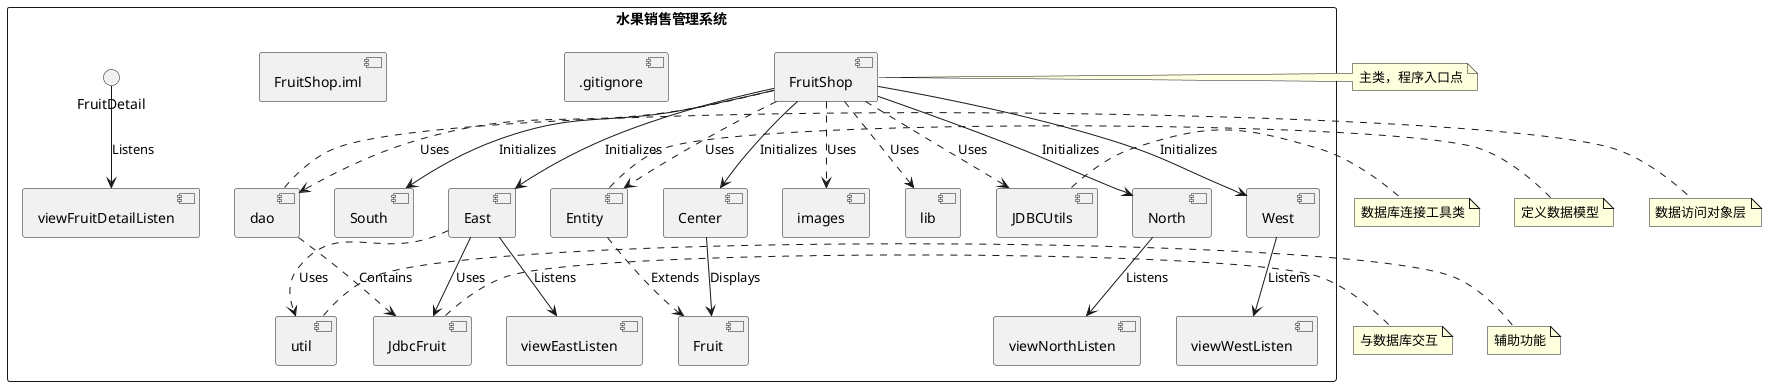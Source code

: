 @startuml
skinparam packageStyle rectangle

package "水果销售管理系统" {
  [FruitShop] as FruitShop
  [Fruit] as Fruit
  [Center] as Center
  [South] as South
  [West] as West
  [East] as East
  [North] as North
  [JdbcFruit] as JdbcFruit
  [JDBCUtils] as JDBCUtils
  [Entity] as Entity
  [util] as util
  [dao] as dao
  [images] as images
  [lib] as lib
  [viewEastListen] as viewEastListen
  [viewFruitDetailListen] as viewFruitDetailListen
  [viewNorthListen] as viewNorthListen
  [viewWestListen] as viewWestListen
  [.gitignore] as gitignore
  [FruitShop.iml] as FruitShopImL

  FruitShop -down-> Center : Initializes
  FruitShop -down-> North : Initializes
  FruitShop -down-> South : Initializes
  FruitShop -down-> West : Initializes
  FruitShop -down-> East : Initializes

  Center -down-> Fruit : Displays
  East -down-> JdbcFruit : Uses
  North -down-> viewNorthListen : Listens
  West -down-> viewWestListen : Listens
  East -down-> viewEastListen : Listens
  FruitDetail -down-> viewFruitDetailListen : Listens

  East ..> util : Uses
  dao ..> JdbcFruit : Contains
  Entity ..> Fruit : Extends
  FruitShop ..> JDBCUtils : Uses
  FruitShop ..> Entity : Uses
  FruitShop ..> dao : Uses
  FruitShop ..> lib : Uses
  FruitShop ..> images : Uses
}

note right of FruitShop : 主类，程序入口点
note right of JdbcFruit : 与数据库交互
note right of JDBCUtils : 数据库连接工具类
note right of Entity : 定义数据模型
note right of util : 辅助功能
note right of dao : 数据访问对象层
@enduml